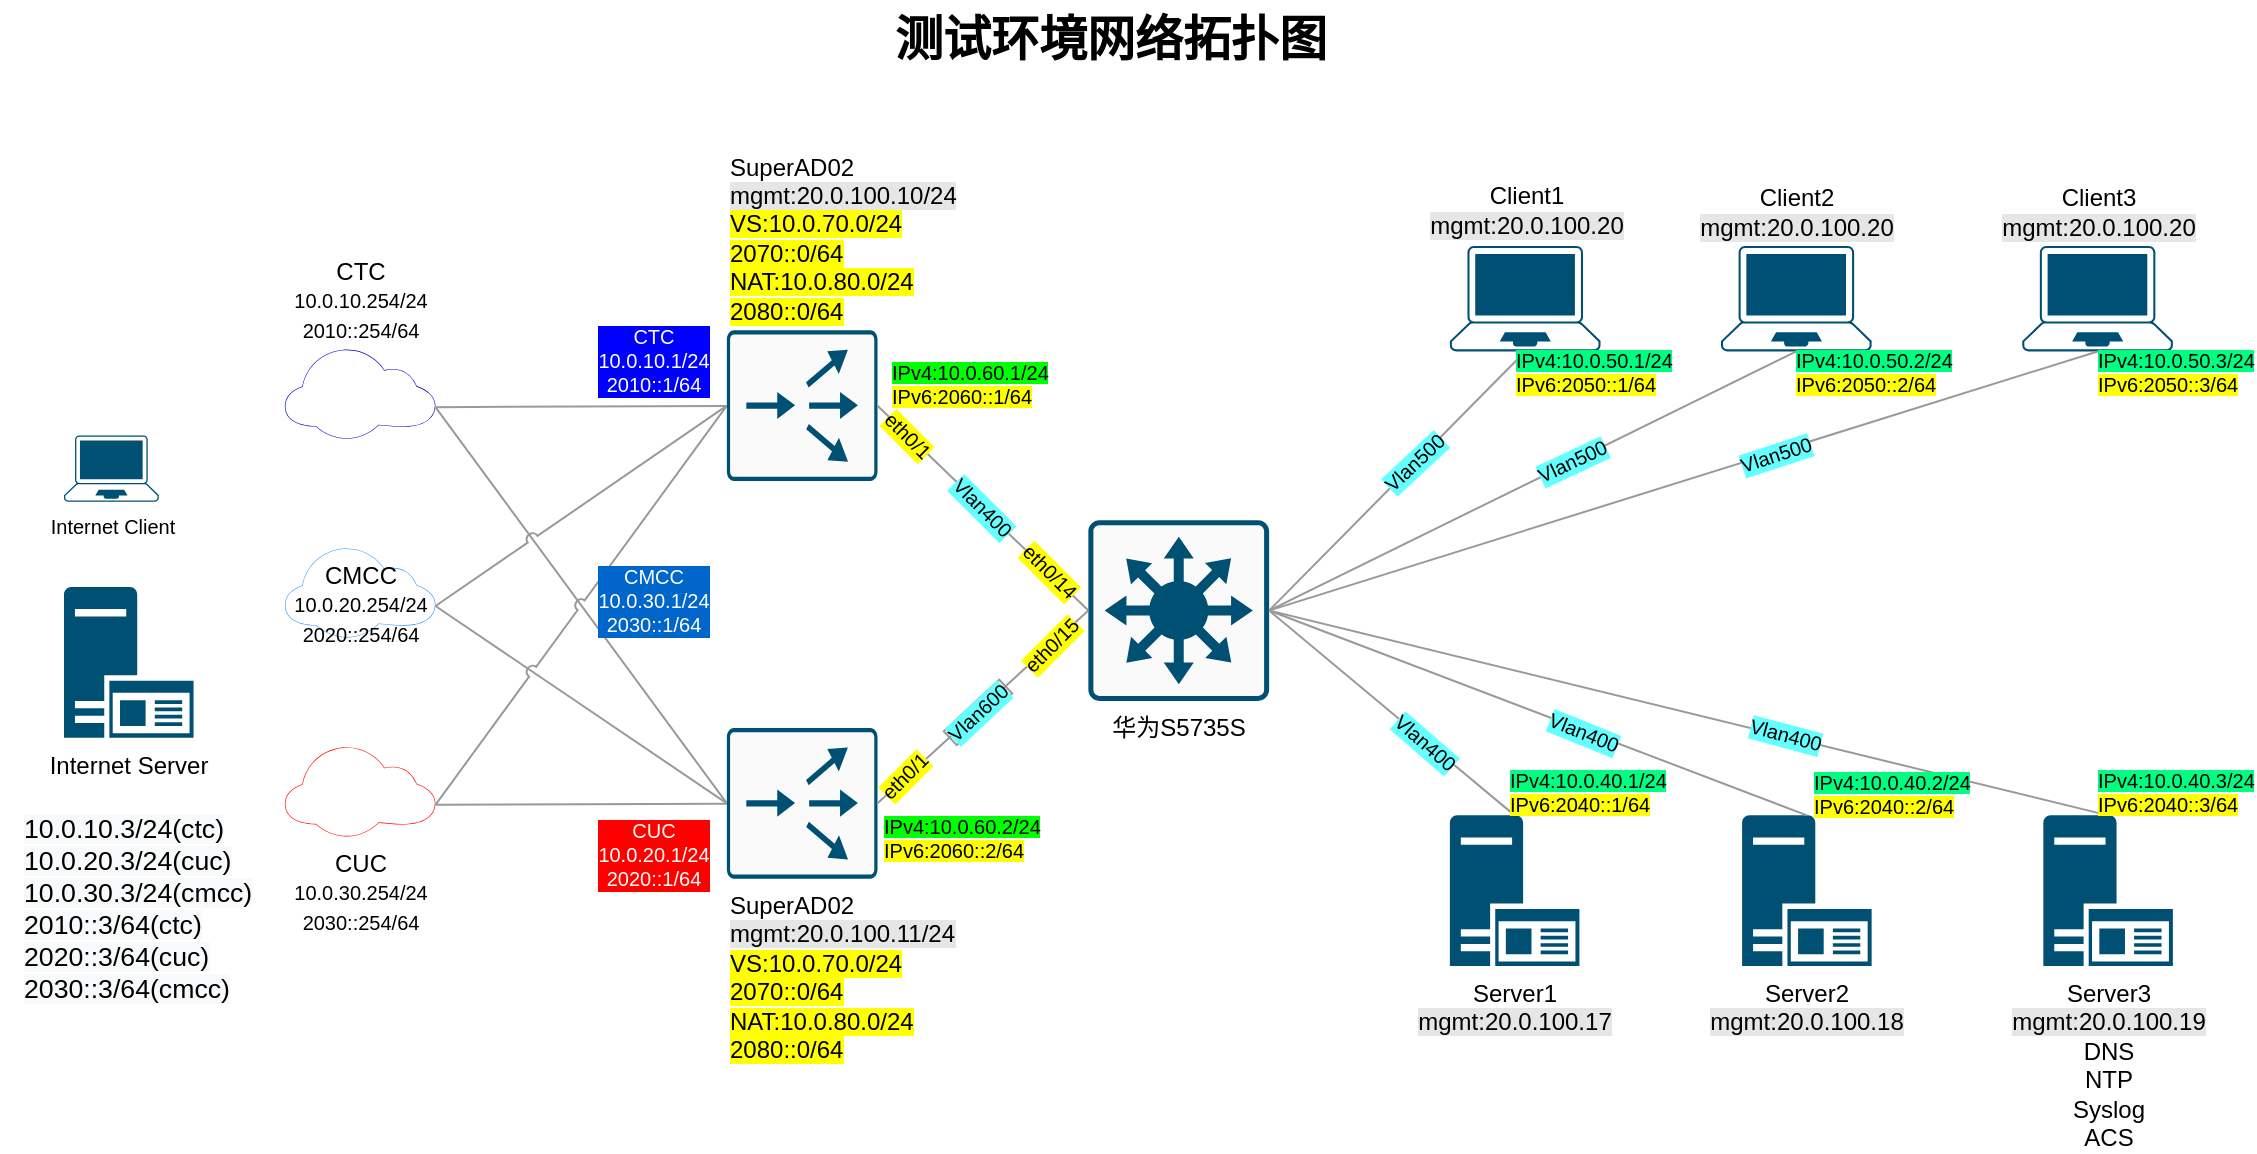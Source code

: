<mxfile version="13.5.4" type="github" pages="2">
  <diagram name="Page-1" id="d66fe2ae-3e9f-cf2f-6d29-e24063ad5d60">
    <mxGraphModel dx="1312" dy="958" grid="1" gridSize="10" guides="1" tooltips="1" connect="1" arrows="1" fold="1" page="1" pageScale="1" pageWidth="1169" pageHeight="827" background="#ffffff" math="0" shadow="0">
      <root>
        <mxCell id="0" />
        <mxCell id="1" parent="0" />
        <mxCell id="6fZAYFfcyrBMNhC_SIzn-8" value="" style="group" parent="1" vertex="1" connectable="0">
          <mxGeometry x="90" y="233" width="1053.47" height="367" as="geometry" />
        </mxCell>
        <mxCell id="6fZAYFfcyrBMNhC_SIzn-5" value="" style="group;aspect=fixed;" parent="6fZAYFfcyrBMNhC_SIzn-8" vertex="1" connectable="0">
          <mxGeometry width="1053.47" height="367" as="geometry" />
        </mxCell>
        <mxCell id="6fZAYFfcyrBMNhC_SIzn-2" value="Internet Client" style="points=[[0.13,0.02,0],[0.5,0,0],[0.87,0.02,0],[0.885,0.4,0],[0.985,0.985,0],[0.5,1,0],[0.015,0.985,0],[0.115,0.4,0]];verticalLabelPosition=bottom;html=1;verticalAlign=top;aspect=fixed;align=center;pointerEvents=1;shape=mxgraph.cisco19.laptop;fillColor=#005073;strokeColor=none;labelBackgroundColor=none;sketch=0;fontSize=10;fontColor=#000000;" parent="6fZAYFfcyrBMNhC_SIzn-5" vertex="1">
          <mxGeometry x="-28" y="94.737" width="47.368" height="33.158" as="geometry" />
        </mxCell>
        <mxCell id="6fZAYFfcyrBMNhC_SIzn-3" value="Internet Server" style="aspect=fixed;pointerEvents=1;shadow=0;dashed=0;html=1;strokeColor=none;labelPosition=center;verticalLabelPosition=bottom;verticalAlign=top;align=center;shape=mxgraph.mscae.enterprise.application_server2;fillColor=#005073;" parent="6fZAYFfcyrBMNhC_SIzn-5" vertex="1">
          <mxGeometry x="-27.999" y="170.528" width="64.769" height="75.313" as="geometry" />
        </mxCell>
        <mxCell id="6fZAYFfcyrBMNhC_SIzn-4" value="" style="group" parent="6fZAYFfcyrBMNhC_SIzn-5" vertex="1" connectable="0">
          <mxGeometry x="47.368" width="1006.102" height="360" as="geometry" />
        </mxCell>
        <mxCell id="JqamebFPjlk-KxzxT9SR-3" value="&lt;div style=&quot;line-height: 127%&quot;&gt;Client1&lt;/div&gt;&lt;div style=&quot;line-height: 127%&quot;&gt;&lt;span style=&quot;background-color: rgb(230 , 230 , 230)&quot;&gt;mgmt:20.0.100.20&lt;/span&gt;&lt;/div&gt;" style="points=[[0.13,0.02,0],[0.5,0,0],[0.87,0.02,0],[0.885,0.4,0],[0.985,0.985,0],[0.5,1,0],[0.015,0.985,0],[0.115,0.4,0]];verticalLabelPosition=top;html=1;verticalAlign=bottom;aspect=fixed;align=center;pointerEvents=1;shape=mxgraph.cisco19.laptop;fillColor=#005073;strokeColor=none;noLabel=0;snapToPoint=0;" parent="6fZAYFfcyrBMNhC_SIzn-4" vertex="1">
          <mxGeometry x="617.569" width="75.313" height="52.719" as="geometry" />
        </mxCell>
        <mxCell id="JqamebFPjlk-KxzxT9SR-7" value="CTC&lt;br&gt;&lt;span style=&quot;font-size: 10px&quot;&gt;10.0.10.254/24&lt;/span&gt;&lt;br style=&quot;font-size: 10px&quot;&gt;&lt;span style=&quot;font-size: 10px&quot;&gt;2010::254/64&lt;/span&gt;" style="points=[[0,0.64,0],[0.2,0.15,0],[0.4,0.01,0],[0.79,0.25,0],[1,0.65,0],[0.8,0.86,0],[0.41,1,0],[0.16,0.86,0]];verticalLabelPosition=top;html=1;verticalAlign=bottom;aspect=fixed;align=center;pointerEvents=1;shape=mxgraph.cisco19.cloud;strokeColor=none;fillColor=#0000CC;" parent="6fZAYFfcyrBMNhC_SIzn-4" vertex="1">
          <mxGeometry x="35.053" y="51.213" width="75.313" height="45.188" as="geometry" />
        </mxCell>
        <mxCell id="JqamebFPjlk-KxzxT9SR-8" value="CUC&lt;br style=&quot;font-size: 10px&quot;&gt;&lt;span style=&quot;font-size: 10px&quot;&gt;10.0.30.254/24&lt;/span&gt;&lt;br style=&quot;font-size: 10px&quot;&gt;&lt;span style=&quot;font-size: 10px&quot;&gt;2030::254/64&lt;/span&gt;" style="points=[[0,0.64,0],[0.2,0.15,0],[0.4,0.01,0],[0.79,0.25,0],[1,0.65,0],[0.8,0.86,0],[0.41,1,0],[0.16,0.86,0]];verticalLabelPosition=bottom;html=1;verticalAlign=top;aspect=fixed;align=center;pointerEvents=1;shape=mxgraph.cisco19.cloud;strokeColor=#FF0000;fillColor=#FF0000;" parent="6fZAYFfcyrBMNhC_SIzn-4" vertex="1">
          <mxGeometry x="35.053" y="250.042" width="75.313" height="45.188" as="geometry" />
        </mxCell>
        <mxCell id="2" value="CMCC&lt;br style=&quot;font-size: 10px&quot;&gt;&lt;span style=&quot;font-size: 10px&quot;&gt;10.0.20.254/24&lt;/span&gt;&lt;br style=&quot;font-size: 10px&quot;&gt;&lt;span style=&quot;font-size: 10px&quot;&gt;2020::254/64&lt;/span&gt;" style="points=[[0,0.64,0],[0.2,0.15,0],[0.4,0.01,0],[0.79,0.25,0],[1,0.65,0],[0.8,0.86,0],[0.41,1,0],[0.16,0.86,0]];verticalLabelPosition=middle;html=1;verticalAlign=top;aspect=fixed;align=center;pointerEvents=1;shape=mxgraph.cisco19.cloud;strokeColor=none;fillColor=#3399FF;" parent="6fZAYFfcyrBMNhC_SIzn-4" vertex="1">
          <mxGeometry x="35.053" y="150.628" width="75.313" height="45.188" as="geometry" />
        </mxCell>
        <mxCell id="JqamebFPjlk-KxzxT9SR-33" style="edgeStyle=none;rounded=0;orthogonalLoop=1;jettySize=auto;html=1;entryX=1;entryY=0.65;entryDx=0;entryDy=0;entryPerimeter=0;endArrow=none;endFill=0;strokeWidth=1;strokeColor=#999999;" parent="6fZAYFfcyrBMNhC_SIzn-4" source="JqamebFPjlk-KxzxT9SR-10" target="JqamebFPjlk-KxzxT9SR-8" edge="1">
          <mxGeometry relative="1" as="geometry" />
        </mxCell>
        <mxCell id="JqamebFPjlk-KxzxT9SR-34" style="edgeStyle=none;rounded=0;orthogonalLoop=1;jettySize=auto;html=1;entryX=1;entryY=0.65;entryDx=0;entryDy=0;entryPerimeter=0;endArrow=none;endFill=0;strokeWidth=1;exitX=0;exitY=0.5;exitDx=0;exitDy=0;exitPerimeter=0;strokeColor=#999999;jumpStyle=arc;" parent="6fZAYFfcyrBMNhC_SIzn-4" source="JqamebFPjlk-KxzxT9SR-10" target="JqamebFPjlk-KxzxT9SR-7" edge="1">
          <mxGeometry relative="1" as="geometry" />
        </mxCell>
        <mxCell id="JqamebFPjlk-KxzxT9SR-37" style="edgeStyle=none;rounded=0;orthogonalLoop=1;jettySize=auto;html=1;entryX=1;entryY=0.65;entryDx=0;entryDy=0;entryPerimeter=0;endArrow=none;endFill=0;strokeWidth=1;exitX=0;exitY=0.5;exitDx=0;exitDy=0;exitPerimeter=0;strokeColor=#999999;" parent="6fZAYFfcyrBMNhC_SIzn-4" source="JqamebFPjlk-KxzxT9SR-10" target="2" edge="1">
          <mxGeometry relative="1" as="geometry" />
        </mxCell>
        <mxCell id="JqamebFPjlk-KxzxT9SR-10" value="SuperAD02&lt;br&gt;&lt;span style=&quot;background-color: rgb(230 , 230 , 230)&quot;&gt;mgmt:20.0.100.11/24&lt;/span&gt;&lt;br&gt;&lt;span style=&quot;background-color: rgb(255 , 255 , 0)&quot;&gt;VS:10.0.70.0/24&lt;/span&gt;&lt;div&gt;&lt;span style=&quot;background-color: rgb(255 , 255 , 0)&quot;&gt;2070::0/64&lt;/span&gt;&lt;/div&gt;&lt;span style=&quot;background-color: rgb(255 , 255 , 0)&quot;&gt;NAT:10.0.80.0/24&lt;/span&gt;&lt;div&gt;&lt;span style=&quot;background-color: rgb(255 , 255 , 0)&quot;&gt;2080::0/64&lt;/span&gt;&lt;/div&gt;" style="points=[[0.015,0.015,0],[0.985,0.015,0],[0.985,0.985,0],[0.015,0.985,0],[0.25,0,0],[0.5,0,0],[0.75,0,0],[1,0.25,0],[1,0.5,0],[1,0.75,0],[0.75,1,0],[0.5,1,0],[0.25,1,0],[0,0.75,0],[0,0.5,0],[0,0.25,0]];verticalLabelPosition=bottom;html=1;verticalAlign=top;align=left;pointerEvents=1;shape=mxgraph.cisco19.rect;prIcon=content_router;fillColor=#FAFAFA;strokeColor=#005073;" parent="6fZAYFfcyrBMNhC_SIzn-4" vertex="1">
          <mxGeometry x="256.065" y="241.004" width="75.313" height="75.314" as="geometry" />
        </mxCell>
        <mxCell id="JqamebFPjlk-KxzxT9SR-27" style="edgeStyle=none;rounded=0;orthogonalLoop=1;jettySize=auto;html=1;entryX=0.5;entryY=1;entryDx=0;entryDy=0;entryPerimeter=0;endArrow=none;endFill=0;strokeWidth=1;exitX=1;exitY=0.5;exitDx=0;exitDy=0;exitPerimeter=0;strokeColor=#999999;" parent="6fZAYFfcyrBMNhC_SIzn-4" source="JqamebFPjlk-KxzxT9SR-11" target="JqamebFPjlk-KxzxT9SR-3" edge="1">
          <mxGeometry relative="1" as="geometry" />
        </mxCell>
        <mxCell id="JqamebFPjlk-KxzxT9SR-31" style="edgeStyle=none;rounded=0;orthogonalLoop=1;jettySize=auto;html=1;entryX=1;entryY=0.5;entryDx=0;entryDy=0;entryPerimeter=0;endArrow=none;endFill=0;strokeWidth=1;exitX=0;exitY=0.5;exitDx=0;exitDy=0;exitPerimeter=0;strokeColor=#999999;" parent="6fZAYFfcyrBMNhC_SIzn-4" source="JqamebFPjlk-KxzxT9SR-11" target="JqamebFPjlk-KxzxT9SR-10" edge="1">
          <mxGeometry relative="1" as="geometry" />
        </mxCell>
        <mxCell id="JqamebFPjlk-KxzxT9SR-11" value="华为S5735S" style="points=[[0.015,0.015,0],[0.985,0.015,0],[0.985,0.985,0],[0.015,0.985,0],[0.25,0,0],[0.5,0,0],[0.75,0,0],[1,0.25,0],[1,0.5,0],[1,0.75,0],[0.75,1,0],[0.5,1,0],[0.25,1,0],[0,0.75,0],[0,0.5,0],[0,0.25,0]];verticalLabelPosition=bottom;html=1;verticalAlign=top;aspect=fixed;align=center;pointerEvents=1;shape=mxgraph.cisco19.rect;prIcon=l3_switch;fillColor=#FAFAFA;strokeColor=#005073;" parent="6fZAYFfcyrBMNhC_SIzn-4" vertex="1">
          <mxGeometry x="436.817" y="137.071" width="90.376" height="90.376" as="geometry" />
        </mxCell>
        <mxCell id="JqamebFPjlk-KxzxT9SR-12" value="Client2&lt;br&gt;&lt;span style=&quot;background-color: rgb(230 , 230 , 230)&quot;&gt;mgmt:20.0.100.20&lt;/span&gt;" style="points=[[0.13,0.02,0],[0.5,0,0],[0.87,0.02,0],[0.885,0.4,0],[0.985,0.985,0],[0.5,1,0],[0.015,0.985,0],[0.115,0.4,0]];verticalLabelPosition=top;html=1;verticalAlign=bottom;aspect=fixed;align=center;pointerEvents=1;shape=mxgraph.cisco19.laptop;fillColor=#005073;strokeColor=none;" parent="6fZAYFfcyrBMNhC_SIzn-4" vertex="1">
          <mxGeometry x="753.133" width="75.313" height="52.719" as="geometry" />
        </mxCell>
        <mxCell id="JqamebFPjlk-KxzxT9SR-28" style="edgeStyle=none;rounded=0;orthogonalLoop=1;jettySize=auto;html=1;entryX=0.5;entryY=1;entryDx=0;entryDy=0;entryPerimeter=0;endArrow=none;endFill=0;strokeWidth=1;exitX=1;exitY=0.5;exitDx=0;exitDy=0;exitPerimeter=0;strokeColor=#999999;" parent="6fZAYFfcyrBMNhC_SIzn-4" source="JqamebFPjlk-KxzxT9SR-11" target="JqamebFPjlk-KxzxT9SR-12" edge="1">
          <mxGeometry relative="1" as="geometry" />
        </mxCell>
        <mxCell id="JqamebFPjlk-KxzxT9SR-13" value="Client3&lt;br&gt;&lt;span style=&quot;background-color: rgb(230 , 230 , 230)&quot;&gt;mgmt:20.0.100.20&lt;/span&gt;" style="points=[[0.13,0.02,0],[0.5,0,0],[0.87,0.02,0],[0.885,0.4,0],[0.985,0.985,0],[0.5,1,0],[0.015,0.985,0],[0.115,0.4,0]];verticalLabelPosition=top;html=1;verticalAlign=bottom;aspect=fixed;align=center;pointerEvents=1;shape=mxgraph.cisco19.laptop;fillColor=#005073;strokeColor=none;" parent="6fZAYFfcyrBMNhC_SIzn-4" vertex="1">
          <mxGeometry x="903.76" width="75.313" height="52.719" as="geometry" />
        </mxCell>
        <mxCell id="JqamebFPjlk-KxzxT9SR-29" style="edgeStyle=none;rounded=0;orthogonalLoop=1;jettySize=auto;html=1;entryX=0.5;entryY=1;entryDx=0;entryDy=0;entryPerimeter=0;endArrow=none;endFill=0;strokeWidth=1;exitX=1;exitY=0.5;exitDx=0;exitDy=0;exitPerimeter=0;strokeColor=#999999;" parent="6fZAYFfcyrBMNhC_SIzn-4" source="JqamebFPjlk-KxzxT9SR-11" target="JqamebFPjlk-KxzxT9SR-13" edge="1">
          <mxGeometry relative="1" as="geometry" />
        </mxCell>
        <mxCell id="JqamebFPjlk-KxzxT9SR-18" value="Server2&lt;br&gt;&lt;span style=&quot;background-color: rgb(230 , 230 , 230)&quot;&gt;mgmt:20.0.100.18&lt;/span&gt;" style="aspect=fixed;pointerEvents=1;shadow=0;dashed=0;html=1;strokeColor=none;labelPosition=center;verticalLabelPosition=bottom;verticalAlign=top;align=center;shape=mxgraph.mscae.enterprise.application_server2;fillColor=#005073;" parent="6fZAYFfcyrBMNhC_SIzn-4" vertex="1">
          <mxGeometry x="763.677" y="284.686" width="64.769" height="75.313" as="geometry" />
        </mxCell>
        <mxCell id="JqamebFPjlk-KxzxT9SR-25" style="edgeStyle=none;rounded=0;orthogonalLoop=1;jettySize=auto;html=1;entryX=0.5;entryY=0;entryDx=0;entryDy=0;entryPerimeter=0;endArrow=none;endFill=0;strokeWidth=1;exitX=1;exitY=0.5;exitDx=0;exitDy=0;exitPerimeter=0;strokeColor=#999999;" parent="6fZAYFfcyrBMNhC_SIzn-4" source="JqamebFPjlk-KxzxT9SR-11" target="JqamebFPjlk-KxzxT9SR-18" edge="1">
          <mxGeometry relative="1" as="geometry" />
        </mxCell>
        <mxCell id="JqamebFPjlk-KxzxT9SR-20" value="Server1&lt;br&gt;&lt;span style=&quot;background-color: rgb(230 , 230 , 230)&quot;&gt;mgmt:20.0.100.17&lt;/span&gt;" style="aspect=fixed;pointerEvents=1;shadow=0;dashed=0;html=1;strokeColor=none;labelPosition=center;verticalLabelPosition=bottom;verticalAlign=top;align=center;shape=mxgraph.mscae.enterprise.application_server2;fillColor=#005073;" parent="6fZAYFfcyrBMNhC_SIzn-4" vertex="1">
          <mxGeometry x="617.569" y="284.686" width="64.769" height="75.313" as="geometry" />
        </mxCell>
        <mxCell id="JqamebFPjlk-KxzxT9SR-24" style="rounded=0;orthogonalLoop=1;jettySize=auto;html=1;entryX=0.5;entryY=0;entryDx=0;entryDy=0;entryPerimeter=0;endArrow=none;endFill=0;strokeWidth=1;exitX=1;exitY=0.5;exitDx=0;exitDy=0;exitPerimeter=0;strokeColor=#999999;" parent="6fZAYFfcyrBMNhC_SIzn-4" source="JqamebFPjlk-KxzxT9SR-11" target="JqamebFPjlk-KxzxT9SR-20" edge="1">
          <mxGeometry relative="1" as="geometry" />
        </mxCell>
        <mxCell id="JqamebFPjlk-KxzxT9SR-22" value="Server3&lt;br&gt;&lt;span style=&quot;background-color: rgb(230 , 230 , 230)&quot;&gt;mgmt:20.0.100.19&lt;br&gt;&lt;/span&gt;DNS&lt;br&gt;NTP&lt;br&gt;Syslog&lt;br&gt;ACS" style="aspect=fixed;pointerEvents=1;shadow=0;dashed=0;html=1;strokeColor=none;labelPosition=center;verticalLabelPosition=bottom;verticalAlign=top;align=center;shape=mxgraph.mscae.enterprise.application_server2;fillColor=#005073;" parent="6fZAYFfcyrBMNhC_SIzn-4" vertex="1">
          <mxGeometry x="914.304" y="284.686" width="64.769" height="75.313" as="geometry" />
        </mxCell>
        <mxCell id="JqamebFPjlk-KxzxT9SR-26" style="edgeStyle=none;rounded=0;orthogonalLoop=1;jettySize=auto;html=1;entryX=0.5;entryY=0;entryDx=0;entryDy=0;entryPerimeter=0;endArrow=none;endFill=0;strokeWidth=1;exitX=1;exitY=0.5;exitDx=0;exitDy=0;exitPerimeter=0;strokeColor=#999999;" parent="6fZAYFfcyrBMNhC_SIzn-4" source="JqamebFPjlk-KxzxT9SR-11" target="JqamebFPjlk-KxzxT9SR-22" edge="1">
          <mxGeometry relative="1" as="geometry" />
        </mxCell>
        <mxCell id="JqamebFPjlk-KxzxT9SR-32" style="edgeStyle=none;rounded=0;orthogonalLoop=1;jettySize=auto;html=1;entryX=1;entryY=0.65;entryDx=0;entryDy=0;entryPerimeter=0;endArrow=none;endFill=0;strokeWidth=1;strokeColor=#999999;" parent="6fZAYFfcyrBMNhC_SIzn-4" source="JqamebFPjlk-KxzxT9SR-23" target="JqamebFPjlk-KxzxT9SR-7" edge="1">
          <mxGeometry relative="1" as="geometry" />
        </mxCell>
        <mxCell id="JqamebFPjlk-KxzxT9SR-35" style="edgeStyle=none;rounded=0;orthogonalLoop=1;jettySize=auto;html=1;entryX=1;entryY=0.65;entryDx=0;entryDy=0;entryPerimeter=0;endArrow=none;endFill=0;strokeWidth=1;exitX=0;exitY=0.5;exitDx=0;exitDy=0;exitPerimeter=0;strokeColor=#999999;jumpStyle=arc;" parent="6fZAYFfcyrBMNhC_SIzn-4" source="JqamebFPjlk-KxzxT9SR-23" target="JqamebFPjlk-KxzxT9SR-8" edge="1">
          <mxGeometry relative="1" as="geometry" />
        </mxCell>
        <mxCell id="JqamebFPjlk-KxzxT9SR-36" style="edgeStyle=none;rounded=0;orthogonalLoop=1;jettySize=auto;html=1;entryX=1;entryY=0.65;entryDx=0;entryDy=0;entryPerimeter=0;endArrow=none;endFill=0;strokeWidth=1;exitX=0;exitY=0.5;exitDx=0;exitDy=0;exitPerimeter=0;strokeColor=#999999;jumpStyle=arc;" parent="6fZAYFfcyrBMNhC_SIzn-4" source="JqamebFPjlk-KxzxT9SR-23" target="2" edge="1">
          <mxGeometry relative="1" as="geometry" />
        </mxCell>
        <mxCell id="JqamebFPjlk-KxzxT9SR-23" value="&lt;span&gt;SuperAD02&lt;/span&gt;&lt;br&gt;&lt;span style=&quot;background-color: rgb(230 , 230 , 230)&quot;&gt;mgmt:20.0.100.10/24&lt;/span&gt;&lt;br&gt;&lt;span style=&quot;background-color: rgb(255 , 255 , 0)&quot;&gt;VS:10.0.70.0/24&lt;/span&gt;&lt;div&gt;&lt;span style=&quot;background-color: rgb(255 , 255 , 0)&quot;&gt;2070::0/64&lt;/span&gt;&lt;/div&gt;&lt;span style=&quot;background-color: rgb(255 , 255 , 0)&quot;&gt;NAT:10.0.80.0/24&lt;/span&gt;&lt;div&gt;&lt;div&gt;&lt;span style=&quot;background-color: rgb(255 , 255 , 0)&quot;&gt;2080::0/64&lt;/span&gt;&lt;/div&gt;&lt;/div&gt;" style="points=[[0.015,0.015,0],[0.985,0.015,0],[0.985,0.985,0],[0.015,0.985,0],[0.25,0,0],[0.5,0,0],[0.75,0,0],[1,0.25,0],[1,0.5,0],[1,0.75,0],[0.75,1,0],[0.5,1,0],[0.25,1,0],[0,0.75,0],[0,0.5,0],[0,0.25,0]];verticalLabelPosition=top;html=1;verticalAlign=bottom;align=left;pointerEvents=1;shape=mxgraph.cisco19.rect;prIcon=content_router;fillColor=#FAFAFA;strokeColor=#005073;" parent="6fZAYFfcyrBMNhC_SIzn-4" vertex="1">
          <mxGeometry x="256.065" y="42.176" width="75.313" height="75.314" as="geometry" />
        </mxCell>
        <mxCell id="JqamebFPjlk-KxzxT9SR-30" style="edgeStyle=none;rounded=0;orthogonalLoop=1;jettySize=auto;html=1;entryX=1;entryY=0.5;entryDx=0;entryDy=0;entryPerimeter=0;endArrow=none;endFill=0;strokeWidth=1;exitX=0;exitY=0.5;exitDx=0;exitDy=0;exitPerimeter=0;strokeColor=#999999;" parent="6fZAYFfcyrBMNhC_SIzn-4" source="IiKGg4EuOvzTezomzb4N-5" target="JqamebFPjlk-KxzxT9SR-23" edge="1">
          <mxGeometry relative="1" as="geometry" />
        </mxCell>
        <mxCell id="JqamebFPjlk-KxzxT9SR-41" value="&lt;font face=&quot;helvetica&quot;&gt;Vlan400&lt;br&gt;&lt;/font&gt;" style="text;whiteSpace=wrap;html=1;align=center;verticalAlign=middle;fontSize=10;labelBackgroundColor=#66FFFF;rotation=41;" parent="6fZAYFfcyrBMNhC_SIzn-4" vertex="1">
          <mxGeometry x="572.209" y="243.408" width="66.316" height="9.474" as="geometry" />
        </mxCell>
        <mxCell id="JqamebFPjlk-KxzxT9SR-44" value="&lt;font face=&quot;helvetica&quot;&gt;Vlan500&lt;br&gt;&lt;/font&gt;" style="text;whiteSpace=wrap;html=1;align=center;verticalAlign=middle;fontSize=10;labelBackgroundColor=#66FFFF;rotation=317;" parent="6fZAYFfcyrBMNhC_SIzn-4" vertex="1">
          <mxGeometry x="566.524" y="103.036" width="66.316" height="9.474" as="geometry" />
        </mxCell>
        <mxCell id="JqamebFPjlk-KxzxT9SR-49" value="&lt;span style=&quot;background-color: rgb(0 , 255 , 128)&quot;&gt;IPv4:10.0.50.1/24&lt;/span&gt;&lt;br&gt;&lt;span style=&quot;background-color: rgb(255 , 255 , 0)&quot;&gt;IPv6:2050::1/64&lt;/span&gt;&lt;font face=&quot;helvetica&quot;&gt;&lt;br&gt;&lt;/font&gt;" style="text;whiteSpace=wrap;html=1;align=left;verticalAlign=middle;fontSize=10;labelBackgroundColor=none;" parent="6fZAYFfcyrBMNhC_SIzn-4" vertex="1">
          <mxGeometry x="648.945" y="58.405" width="66.316" height="9.474" as="geometry" />
        </mxCell>
        <mxCell id="JqamebFPjlk-KxzxT9SR-51" value="&lt;font face=&quot;helvetica&quot;&gt;Vlan500&lt;br&gt;&lt;/font&gt;" style="text;whiteSpace=wrap;html=1;align=center;verticalAlign=middle;fontSize=10;labelBackgroundColor=#66FFFF;rotation=335;" parent="6fZAYFfcyrBMNhC_SIzn-4" vertex="1">
          <mxGeometry x="646.103" y="102.088" width="66.316" height="9.474" as="geometry" />
        </mxCell>
        <mxCell id="JqamebFPjlk-KxzxT9SR-52" value="&lt;font face=&quot;helvetica&quot;&gt;Vlan500&lt;br&gt;&lt;/font&gt;" style="text;whiteSpace=wrap;html=1;align=center;verticalAlign=middle;fontSize=10;labelBackgroundColor=#66FFFF;rotation=342;" parent="6fZAYFfcyrBMNhC_SIzn-4" vertex="1">
          <mxGeometry x="747.471" y="99.246" width="66.316" height="9.474" as="geometry" />
        </mxCell>
        <mxCell id="JqamebFPjlk-KxzxT9SR-53" value="&lt;font face=&quot;helvetica&quot;&gt;Vlan400&lt;br&gt;&lt;/font&gt;" style="text;whiteSpace=wrap;html=1;align=center;verticalAlign=middle;fontSize=10;labelBackgroundColor=#66FFFF;rotation=22;" parent="6fZAYFfcyrBMNhC_SIzn-4" vertex="1">
          <mxGeometry x="651.768" y="238.671" width="66.316" height="9.474" as="geometry" />
        </mxCell>
        <mxCell id="JqamebFPjlk-KxzxT9SR-54" value="&lt;font face=&quot;helvetica&quot;&gt;Vlan400&lt;br&gt;&lt;/font&gt;" style="text;whiteSpace=wrap;html=1;align=center;verticalAlign=middle;fontSize=10;labelBackgroundColor=#66FFFF;rotation=15;" parent="6fZAYFfcyrBMNhC_SIzn-4" vertex="1">
          <mxGeometry x="752.208" y="239.618" width="66.316" height="9.474" as="geometry" />
        </mxCell>
        <mxCell id="JqamebFPjlk-KxzxT9SR-55" value="&lt;span style=&quot;background-color: rgb(0 , 255 , 128)&quot;&gt;IPv4:10.0.50.2/24&lt;/span&gt;&lt;br&gt;&lt;span style=&quot;background-color: rgb(255 , 255 , 0)&quot;&gt;IPv6:&lt;/span&gt;&lt;span style=&quot;background-color: rgb(255 , 255 , 0)&quot;&gt;2050::2/64&lt;/span&gt;&lt;font face=&quot;helvetica&quot;&gt;&lt;br&gt;&lt;/font&gt;" style="text;whiteSpace=wrap;html=1;align=left;verticalAlign=middle;fontSize=10;labelBackgroundColor=none;" parent="6fZAYFfcyrBMNhC_SIzn-4" vertex="1">
          <mxGeometry x="788.208" y="58.405" width="66.316" height="9.474" as="geometry" />
        </mxCell>
        <mxCell id="JqamebFPjlk-KxzxT9SR-56" value="&lt;span style=&quot;background-color: rgb(0 , 255 , 128)&quot;&gt;IPv4:10.0.50.3/24&lt;/span&gt;&lt;br&gt;&lt;span style=&quot;background-color: rgb(255 , 255 , 0)&quot;&gt;IPv6:&lt;/span&gt;&lt;span style=&quot;background-color: rgb(255 , 255 , 0)&quot;&gt;2050::3/64&lt;/span&gt;&lt;font face=&quot;helvetica&quot;&gt;&lt;br&gt;&lt;/font&gt;" style="text;whiteSpace=wrap;html=1;align=left;verticalAlign=middle;fontSize=10;labelBackgroundColor=none;" parent="6fZAYFfcyrBMNhC_SIzn-4" vertex="1">
          <mxGeometry x="939.786" y="58.405" width="66.316" height="9.474" as="geometry" />
        </mxCell>
        <mxCell id="JqamebFPjlk-KxzxT9SR-57" value="&lt;span style=&quot;background-color: rgb(0 , 255 , 128)&quot;&gt;IPv4:10.0.40.1/24&lt;/span&gt;&lt;br&gt;&lt;span style=&quot;background-color: rgb(255 , 255 , 0)&quot;&gt;IPv6:&lt;/span&gt;&lt;span style=&quot;background-color: rgb(255 , 255 , 0)&quot;&gt;2040::1/64&lt;/span&gt;&lt;font face=&quot;helvetica&quot;&gt;&lt;br&gt;&lt;/font&gt;" style="text;whiteSpace=wrap;html=1;align=left;verticalAlign=middle;fontSize=10;labelBackgroundColor=none;" parent="6fZAYFfcyrBMNhC_SIzn-4" vertex="1">
          <mxGeometry x="646.103" y="267.897" width="66.316" height="9.474" as="geometry" />
        </mxCell>
        <mxCell id="JqamebFPjlk-KxzxT9SR-60" value="&lt;span style=&quot;background-color: rgb(0 , 255 , 128)&quot;&gt;IPv4:10.0.40.2/24&lt;/span&gt;&lt;br&gt;&lt;span style=&quot;background-color: rgb(255 , 255 , 0)&quot;&gt;IPv6:&lt;/span&gt;&lt;span style=&quot;background-color: rgb(255 , 255 , 0)&quot;&gt;2040::2/64&lt;/span&gt;&lt;font face=&quot;helvetica&quot;&gt;&lt;br&gt;&lt;/font&gt;" style="text;whiteSpace=wrap;html=1;align=left;verticalAlign=middle;fontSize=10;labelBackgroundColor=none;" parent="6fZAYFfcyrBMNhC_SIzn-4" vertex="1">
          <mxGeometry x="797.681" y="268.949" width="66.316" height="9.474" as="geometry" />
        </mxCell>
        <mxCell id="JqamebFPjlk-KxzxT9SR-61" value="&lt;span style=&quot;background-color: rgb(0 , 255 , 128)&quot;&gt;IPv4:10.0.40.3/24&lt;/span&gt;&lt;br&gt;&lt;span style=&quot;background-color: rgb(255 , 255 , 0)&quot;&gt;IPv6:&lt;/span&gt;&lt;span style=&quot;background-color: rgb(255 , 255 , 0)&quot;&gt;2040::3/64&lt;/span&gt;&lt;font face=&quot;helvetica&quot;&gt;&lt;br&gt;&lt;/font&gt;" style="text;whiteSpace=wrap;html=1;align=left;verticalAlign=middle;fontSize=10;labelBackgroundColor=none;" parent="6fZAYFfcyrBMNhC_SIzn-4" vertex="1">
          <mxGeometry x="939.786" y="267.897" width="66.316" height="9.474" as="geometry" />
        </mxCell>
        <mxCell id="dnrJULiWhPA5LrSwUZOO-2" value="&lt;span style=&quot;background-color: rgb(0 , 255 , 0)&quot;&gt;IPv4:10.0.60.1/24&lt;/span&gt;&lt;br&gt;&lt;span style=&quot;background-color: rgb(255 , 255 , 0)&quot;&gt;IPv6:2060::1/64&lt;/span&gt;" style="text;whiteSpace=wrap;html=1;fontSize=10;" parent="6fZAYFfcyrBMNhC_SIzn-4" vertex="1">
          <mxGeometry x="337.063" y="51.215" width="85.263" height="37.895" as="geometry" />
        </mxCell>
        <mxCell id="Qd4Fl7JeoPSl81gFo2G6-2" value="&lt;div style=&quot;font-size: 10px&quot;&gt;eth0/1&lt;/div&gt;" style="text;whiteSpace=wrap;html=1;horizontal=0;align=center;verticalAlign=middle;labelBackgroundColor=#FFFF00;fontSize=10;rotation=45;" parent="6fZAYFfcyrBMNhC_SIzn-4" vertex="1">
          <mxGeometry x="337.063" y="253.829" width="15.158" height="22.737" as="geometry" />
        </mxCell>
        <mxCell id="Qd4Fl7JeoPSl81gFo2G6-3" value="&lt;div style=&quot;font-size: 10px&quot;&gt;eth0/1&lt;/div&gt;" style="text;whiteSpace=wrap;html=1;horizontal=0;align=center;verticalAlign=middle;labelBackgroundColor=#FFFF00;fontSize=10;rotation=135;" parent="6fZAYFfcyrBMNhC_SIzn-4" vertex="1">
          <mxGeometry x="339.905" y="83.141" width="15.158" height="22.737" as="geometry" />
        </mxCell>
        <mxCell id="IiKGg4EuOvzTezomzb4N-3" value="&lt;div style=&quot;font-size: 10px&quot;&gt;eth0/15&lt;/div&gt;" style="text;whiteSpace=wrap;html=1;horizontal=1;align=center;verticalAlign=middle;labelBackgroundColor=#FFFF00;fontSize=10;rotation=315;" parent="6fZAYFfcyrBMNhC_SIzn-4" vertex="1">
          <mxGeometry x="410.958" y="187.579" width="15.158" height="22.737" as="geometry" />
        </mxCell>
        <mxCell id="IiKGg4EuOvzTezomzb4N-4" value="&lt;font face=&quot;helvetica&quot;&gt;Vlan600&lt;br&gt;&lt;/font&gt;" style="text;whiteSpace=wrap;html=1;align=center;verticalAlign=middle;fontSize=10;labelBackgroundColor=#66FFFF;rotation=317;strokeColor=#999999;" parent="6fZAYFfcyrBMNhC_SIzn-4" vertex="1">
          <mxGeometry x="362.661" y="228.458" width="37.923" height="9.474" as="geometry" />
        </mxCell>
        <mxCell id="IiKGg4EuOvzTezomzb4N-6" style="edgeStyle=none;rounded=0;orthogonalLoop=1;jettySize=auto;html=1;entryX=1;entryY=0.5;entryDx=0;entryDy=0;entryPerimeter=0;endArrow=none;endFill=0;strokeWidth=1;exitX=0;exitY=0.5;exitDx=0;exitDy=0;exitPerimeter=0;strokeColor=#999999;" parent="6fZAYFfcyrBMNhC_SIzn-4" source="JqamebFPjlk-KxzxT9SR-11" target="IiKGg4EuOvzTezomzb4N-5" edge="1">
          <mxGeometry relative="1" as="geometry">
            <mxPoint x="436.817" y="182.259" as="sourcePoint" />
            <mxPoint x="331.379" y="79.833" as="targetPoint" />
          </mxGeometry>
        </mxCell>
        <mxCell id="IiKGg4EuOvzTezomzb4N-5" value="&lt;font face=&quot;helvetica&quot;&gt;Vlan400&lt;br&gt;&lt;/font&gt;" style="text;whiteSpace=wrap;html=1;align=center;verticalAlign=middle;fontSize=10;labelBackgroundColor=#66FFFF;rotation=45;" parent="6fZAYFfcyrBMNhC_SIzn-4" vertex="1">
          <mxGeometry x="368.231" y="125.706" width="30.515" height="9.474" as="geometry" />
        </mxCell>
        <mxCell id="IiKGg4EuOvzTezomzb4N-2" value="&lt;div style=&quot;font-size: 10px&quot;&gt;eth0/14&lt;/div&gt;" style="text;whiteSpace=wrap;html=1;horizontal=1;align=center;verticalAlign=middle;labelBackgroundColor=#FFFF00;fontSize=10;rotation=45;" parent="6fZAYFfcyrBMNhC_SIzn-4" vertex="1">
          <mxGeometry x="410.958" y="151.285" width="15.158" height="22.737" as="geometry" />
        </mxCell>
        <mxCell id="IiKGg4EuOvzTezomzb4N-7" value="&lt;span style=&quot;background-color: rgb(0 , 255 , 0)&quot;&gt;IPv4:10.0.60.2/24&lt;/span&gt;&lt;br&gt;&lt;span style=&quot;background-color: rgb(255 , 255 , 0)&quot;&gt;IPv6:2060::2/64&lt;/span&gt;" style="text;whiteSpace=wrap;html=1;fontSize=10;" parent="6fZAYFfcyrBMNhC_SIzn-4" vertex="1">
          <mxGeometry x="332.326" y="278.422" width="85.263" height="37.895" as="geometry" />
        </mxCell>
        <mxCell id="IiKGg4EuOvzTezomzb4N-8" value="CTC&lt;br&gt;10.0.10.1/24&lt;br&gt;2010::1/64" style="text;whiteSpace=wrap;html=1;fontSize=10;labelBackgroundColor=#0000FF;fontColor=#FFFFFF;align=center;verticalAlign=middle;" parent="6fZAYFfcyrBMNhC_SIzn-4" vertex="1">
          <mxGeometry x="181.894" y="37.895" width="75.789" height="37.895" as="geometry" />
        </mxCell>
        <mxCell id="IiKGg4EuOvzTezomzb4N-12" value="CUC&lt;br&gt;10.0.20.1/24&lt;br&gt;2020::1/64" style="text;whiteSpace=wrap;html=1;fontSize=10;labelBackgroundColor=#FF0000;fontColor=#FFFFFF;align=center;verticalAlign=middle;" parent="6fZAYFfcyrBMNhC_SIzn-4" vertex="1">
          <mxGeometry x="181.894" y="284.684" width="75.789" height="37.895" as="geometry" />
        </mxCell>
        <mxCell id="IiKGg4EuOvzTezomzb4N-13" value="CMCC&lt;br&gt;10.0.30.1/24&lt;br&gt;2030::1/64" style="text;whiteSpace=wrap;html=1;fontSize=10;labelBackgroundColor=#0066CC;fontColor=#FFFFFF;align=center;verticalAlign=middle;" parent="6fZAYFfcyrBMNhC_SIzn-4" vertex="1">
          <mxGeometry x="181.894" y="157.917" width="75.789" height="37.895" as="geometry" />
        </mxCell>
        <mxCell id="6fZAYFfcyrBMNhC_SIzn-7" value="&lt;span style=&quot;color: rgb(0 , 0 , 0) ; font-family: &amp;#34;helvetica&amp;#34; ; font-size: 13.333px ; font-style: normal ; font-weight: normal ; letter-spacing: normal ; text-align: left ; text-indent: 0px ; text-transform: none ; word-spacing: 0px ; background-color: rgb(248 , 249 , 250) ; text-decoration: none ; display: inline ; float: none&quot;&gt;10.0.10.3/24(ctc)&lt;/span&gt;&lt;br style=&quot;color: rgb(0 , 0 , 0) ; font-family: &amp;#34;helvetica&amp;#34; ; font-size: 13.333px ; font-style: normal ; font-weight: normal ; letter-spacing: normal ; text-align: left ; text-indent: 0px ; text-transform: none ; word-spacing: 0px ; text-decoration: none&quot;&gt;&lt;span style=&quot;color: rgb(0 , 0 , 0) ; font-family: &amp;#34;helvetica&amp;#34; ; font-size: 13.333px ; font-style: normal ; font-weight: normal ; letter-spacing: normal ; text-align: left ; text-indent: 0px ; text-transform: none ; word-spacing: 0px ; background-color: rgb(248 , 249 , 250) ; text-decoration: none ; display: inline ; float: none&quot;&gt;10.0.20.3/24(cuc)&lt;/span&gt;&lt;br style=&quot;color: rgb(0 , 0 , 0) ; font-family: &amp;#34;helvetica&amp;#34; ; font-size: 13.333px ; font-style: normal ; font-weight: normal ; letter-spacing: normal ; text-align: left ; text-indent: 0px ; text-transform: none ; word-spacing: 0px ; text-decoration: none&quot;&gt;&lt;span style=&quot;color: rgb(0 , 0 , 0) ; font-family: &amp;#34;helvetica&amp;#34; ; font-size: 13.333px ; font-style: normal ; font-weight: normal ; letter-spacing: normal ; text-align: left ; text-indent: 0px ; text-transform: none ; word-spacing: 0px ; background-color: rgb(248 , 249 , 250) ; text-decoration: none ; display: inline ; float: none&quot;&gt;10.0.30.3/24(cmcc)&lt;/span&gt;&lt;br style=&quot;color: rgb(0 , 0 , 0) ; font-family: &amp;#34;helvetica&amp;#34; ; font-size: 13.333px ; font-style: normal ; font-weight: normal ; letter-spacing: normal ; text-align: left ; text-indent: 0px ; text-transform: none ; word-spacing: 0px ; text-decoration: none&quot;&gt;&lt;span style=&quot;color: rgb(0 , 0 , 0) ; font-family: &amp;#34;helvetica&amp;#34; ; font-size: 13.333px ; font-style: normal ; font-weight: normal ; letter-spacing: normal ; text-align: left ; text-indent: 0px ; text-transform: none ; word-spacing: 0px ; background-color: rgb(248 , 249 , 250) ; text-decoration: none ; display: inline ; float: none&quot;&gt;2010::3/64(ctc)&lt;/span&gt;&lt;br style=&quot;color: rgb(0 , 0 , 0) ; font-family: &amp;#34;helvetica&amp;#34; ; font-size: 13.333px ; font-style: normal ; font-weight: normal ; letter-spacing: normal ; text-align: left ; text-indent: 0px ; text-transform: none ; word-spacing: 0px ; text-decoration: none&quot;&gt;&lt;span style=&quot;color: rgb(0 , 0 , 0) ; font-family: &amp;#34;helvetica&amp;#34; ; font-size: 13.333px ; font-style: normal ; font-weight: normal ; letter-spacing: normal ; text-align: left ; text-indent: 0px ; text-transform: none ; word-spacing: 0px ; background-color: rgb(248 , 249 , 250) ; text-decoration: none ; display: inline ; float: none&quot;&gt;2020::3/64(cuc)&lt;/span&gt;&lt;br style=&quot;color: rgb(0 , 0 , 0) ; font-family: &amp;#34;helvetica&amp;#34; ; font-size: 13.333px ; font-style: normal ; font-weight: normal ; letter-spacing: normal ; text-align: left ; text-indent: 0px ; text-transform: none ; word-spacing: 0px ; text-decoration: none&quot;&gt;&lt;span style=&quot;color: rgb(0 , 0 , 0) ; font-family: &amp;#34;helvetica&amp;#34; ; font-size: 13.333px ; font-style: normal ; font-weight: normal ; letter-spacing: normal ; text-align: left ; text-indent: 0px ; text-transform: none ; word-spacing: 0px ; background-color: rgb(248 , 249 , 250) ; text-decoration: none ; display: inline ; float: none&quot;&gt;2030::3/64(cmcc)&lt;/span&gt;" style="text;whiteSpace=wrap;html=1;fontSize=10;fontColor=#000000;" parent="6fZAYFfcyrBMNhC_SIzn-5" vertex="1">
          <mxGeometry x="-50" y="277" width="120" height="90" as="geometry" />
        </mxCell>
        <mxCell id="wY1XM4paKMWN6ykmtb1W-2" value="测试环境网络拓扑图" style="text;strokeColor=none;fillColor=none;html=1;fontSize=24;fontStyle=1;verticalAlign=middle;align=center;" parent="1" vertex="1">
          <mxGeometry x="30" y="110" width="1110" height="40" as="geometry" />
        </mxCell>
      </root>
    </mxGraphModel>
  </diagram>
  <diagram id="11XUPstILASlrjox_Rj9" name="第 2 页">
    <mxGraphModel dx="1115" dy="814" grid="1" gridSize="10" guides="1" tooltips="1" connect="1" arrows="1" fold="1" page="1" pageScale="1" pageWidth="827" pageHeight="1169" math="0" shadow="0">
      <root>
        <mxCell id="C37zxWyqBUvF_XrzcprT-0" />
        <mxCell id="C37zxWyqBUvF_XrzcprT-1" parent="C37zxWyqBUvF_XrzcprT-0" />
        <mxCell id="C37zxWyqBUvF_XrzcprT-2" value="" style="whiteSpace=wrap;html=1;fillColor=#dae8fc;fontSize=14;strokeColor=none;verticalAlign=top;" parent="C37zxWyqBUvF_XrzcprT-1" vertex="1">
          <mxGeometry x="396" y="328.5" width="450" height="253" as="geometry" />
        </mxCell>
        <mxCell id="C37zxWyqBUvF_XrzcprT-3" value="&lt;span style=&quot;font-family: &amp;#34;helvetica&amp;#34;&quot;&gt;ESXI host&lt;/span&gt;" style="shadow=0;dashed=0;html=1;strokeColor=none;fillColor=#4495D1;labelPosition=center;verticalLabelPosition=bottom;verticalAlign=top;shape=mxgraph.veeam.2d.vmware_host;fontSize=14;" parent="C37zxWyqBUvF_XrzcprT-1" vertex="1">
          <mxGeometry x="586" y="414" width="124" height="120" as="geometry" />
        </mxCell>
        <mxCell id="C37zxWyqBUvF_XrzcprT-4" style="rounded=0;html=1;startSize=10;endSize=10;jettySize=auto;orthogonalLoop=1;fontSize=14;endArrow=none;endFill=0;strokeColor=#808080;exitX=1;exitY=0.5;exitDx=0;exitDy=0;exitPerimeter=0;entryX=0;entryY=0.5;entryDx=0;entryDy=0;entryPerimeter=0;" parent="C37zxWyqBUvF_XrzcprT-1" source="C37zxWyqBUvF_XrzcprT-27" target="C37zxWyqBUvF_XrzcprT-21" edge="1">
          <mxGeometry relative="1" as="geometry">
            <mxPoint x="1123" y="725.0" as="sourcePoint" />
            <mxPoint x="1250" y="729" as="targetPoint" />
          </mxGeometry>
        </mxCell>
        <mxCell id="C37zxWyqBUvF_XrzcprT-5" value="CUC" style="shadow=0;dashed=0;html=1;strokeColor=none;fillColor=#4495D1;labelPosition=center;verticalLabelPosition=middle;verticalAlign=middle;shape=mxgraph.veeam.2d.cloud;fontSize=14;align=center;" parent="C37zxWyqBUvF_XrzcprT-1" vertex="1">
          <mxGeometry x="1530" y="701" width="69" height="48" as="geometry" />
        </mxCell>
        <mxCell id="C37zxWyqBUvF_XrzcprT-6" value="虚拟化环境物理连接拓扑图" style="text;strokeColor=none;fillColor=none;html=1;fontSize=24;fontStyle=1;verticalAlign=middle;align=center;" parent="C37zxWyqBUvF_XrzcprT-1" vertex="1">
          <mxGeometry x="470" y="240" width="1110" height="40" as="geometry" />
        </mxCell>
        <mxCell id="C37zxWyqBUvF_XrzcprT-7" style="edgeStyle=orthogonalEdgeStyle;rounded=0;orthogonalLoop=1;jettySize=auto;html=1;entryX=0.5;entryY=1;entryDx=0;entryDy=0;entryPerimeter=0;endArrow=none;endFill=0;strokeColor=#808080;" parent="C37zxWyqBUvF_XrzcprT-1" source="C37zxWyqBUvF_XrzcprT-8" target="C37zxWyqBUvF_XrzcprT-43" edge="1">
          <mxGeometry relative="1" as="geometry" />
        </mxCell>
        <mxCell id="C37zxWyqBUvF_XrzcprT-8" value="" style="points=[[0.015,0.015,0],[0.985,0.015,0],[0.985,0.985,0],[0.015,0.985,0],[0.25,0,0],[0.5,0,0],[0.75,0,0],[1,0.25,0],[1,0.5,0],[1,0.75,0],[0.75,1,0],[0.5,1,0],[0.25,1,0],[0,0.75,0],[0,0.5,0],[0,0.25,0]];verticalLabelPosition=bottom;html=1;verticalAlign=top;aspect=fixed;align=center;pointerEvents=1;shape=mxgraph.cisco19.rect;prIcon=l3_switch;fillColor=#FAFAFA;strokeColor=#005073;" parent="C37zxWyqBUvF_XrzcprT-1" vertex="1">
          <mxGeometry x="1048" y="690" width="70" height="70" as="geometry" />
        </mxCell>
        <mxCell id="C37zxWyqBUvF_XrzcprT-9" value="&lt;div style=&quot;&quot;&gt;eth0/24&lt;/div&gt;" style="text;whiteSpace=wrap;html=1;horizontal=0;align=center;verticalAlign=middle;labelBackgroundColor=#FFFF00;" parent="C37zxWyqBUvF_XrzcprT-1" vertex="1">
          <mxGeometry x="1118" y="739" width="16" height="24" as="geometry" />
        </mxCell>
        <mxCell id="C37zxWyqBUvF_XrzcprT-10" value="" style="whiteSpace=wrap;html=1;fillColor=#dae8fc;fontSize=14;strokeColor=none;verticalAlign=top;" parent="C37zxWyqBUvF_XrzcprT-1" vertex="1">
          <mxGeometry x="396" y="847" width="450" height="253" as="geometry" />
        </mxCell>
        <mxCell id="C37zxWyqBUvF_XrzcprT-11" value="&lt;span style=&quot;font-family: &amp;#34;helvetica&amp;#34;&quot;&gt;ESXI host&lt;/span&gt;" style="shadow=0;dashed=0;html=1;strokeColor=none;fillColor=#4495D1;labelPosition=center;verticalLabelPosition=bottom;verticalAlign=top;shape=mxgraph.veeam.2d.vmware_host;fontSize=14;" parent="C37zxWyqBUvF_XrzcprT-1" vertex="1">
          <mxGeometry x="586" y="939" width="124" height="120" as="geometry" />
        </mxCell>
        <mxCell id="C37zxWyqBUvF_XrzcprT-12" value="" style="whiteSpace=wrap;html=1;fillColor=#dae8fc;fontSize=14;strokeColor=none;verticalAlign=top;" parent="C37zxWyqBUvF_XrzcprT-1" vertex="1">
          <mxGeometry x="396" y="587" width="450" height="253" as="geometry" />
        </mxCell>
        <mxCell id="C37zxWyqBUvF_XrzcprT-13" value="&lt;span style=&quot;font-family: &amp;#34;helvetica&amp;#34;&quot;&gt;ESXI host&lt;/span&gt;" style="shadow=0;dashed=0;html=1;strokeColor=none;fillColor=#4495D1;labelPosition=center;verticalLabelPosition=bottom;verticalAlign=top;shape=mxgraph.veeam.2d.vmware_host;fontSize=14;" parent="C37zxWyqBUvF_XrzcprT-1" vertex="1">
          <mxGeometry x="586" y="674" width="124" height="120" as="geometry" />
        </mxCell>
        <mxCell id="C37zxWyqBUvF_XrzcprT-14" value="&lt;div style=&quot;&quot;&gt;mgmt：20.0.100.2/24&lt;/div&gt;&lt;div style=&quot;&quot;&gt;gw：20.0.100.254&lt;/div&gt;" style="text;whiteSpace=wrap;html=1;align=left;fontStyle=1;fontColor=#00994D;" parent="C37zxWyqBUvF_XrzcprT-1" vertex="1">
          <mxGeometry x="703" y="746" width="124" height="30" as="geometry" />
        </mxCell>
        <mxCell id="C37zxWyqBUvF_XrzcprT-15" style="edgeStyle=orthogonalEdgeStyle;rounded=0;elbow=vertical;html=1;startSize=10;endArrow=none;endFill=0;endSize=10;jettySize=auto;orthogonalLoop=1;strokeColor=#808080;fontSize=14;entryX=0.839;entryY=0.943;entryDx=0;entryDy=0;entryPerimeter=0;exitX=0.006;exitY=0.383;exitDx=0;exitDy=0;exitPerimeter=0;" parent="C37zxWyqBUvF_XrzcprT-1" source="C37zxWyqBUvF_XrzcprT-8" target="C37zxWyqBUvF_XrzcprT-3" edge="1">
          <mxGeometry relative="1" as="geometry">
            <mxPoint x="654.086" y="538.0" as="targetPoint" />
            <Array as="points">
              <mxPoint x="940" y="717" />
              <mxPoint x="940" y="530" />
            </Array>
            <mxPoint x="1048" y="715" as="sourcePoint" />
          </mxGeometry>
        </mxCell>
        <mxCell id="C37zxWyqBUvF_XrzcprT-16" style="edgeStyle=orthogonalEdgeStyle;rounded=0;elbow=vertical;html=1;startSize=10;endArrow=none;endFill=0;endSize=10;jettySize=auto;orthogonalLoop=1;strokeColor=#808080;fontSize=14;exitX=0.004;exitY=0.303;exitDx=0;exitDy=0;exitPerimeter=0;" parent="C37zxWyqBUvF_XrzcprT-1" source="C37zxWyqBUvF_XrzcprT-8" edge="1">
          <mxGeometry relative="1" as="geometry">
            <mxPoint x="690" y="525" as="targetPoint" />
            <Array as="points">
              <mxPoint x="944" y="711" />
              <mxPoint x="944" y="525" />
            </Array>
            <mxPoint x="982" y="712.85" as="sourcePoint" />
          </mxGeometry>
        </mxCell>
        <mxCell id="C37zxWyqBUvF_XrzcprT-17" style="edgeStyle=orthogonalEdgeStyle;rounded=0;elbow=vertical;html=1;startSize=10;endArrow=none;endFill=0;endSize=10;jettySize=auto;orthogonalLoop=1;strokeColor=#808080;fontSize=14;entryX=0.836;entryY=0.974;entryDx=0;entryDy=0;entryPerimeter=0;" parent="C37zxWyqBUvF_XrzcprT-1" source="C37zxWyqBUvF_XrzcprT-8" target="C37zxWyqBUvF_XrzcprT-11" edge="1">
          <mxGeometry relative="1" as="geometry">
            <mxPoint x="695.036" y="1056" as="targetPoint" />
            <Array as="points">
              <mxPoint x="960" y="751" />
              <mxPoint x="960" y="1056" />
            </Array>
            <mxPoint x="1053.07" y="750.93" as="sourcePoint" />
          </mxGeometry>
        </mxCell>
        <mxCell id="C37zxWyqBUvF_XrzcprT-18" style="edgeStyle=orthogonalEdgeStyle;rounded=0;elbow=vertical;html=1;startSize=10;endArrow=none;endFill=0;endSize=10;jettySize=auto;orthogonalLoop=1;strokeColor=#808080;fontSize=14;entryX=0.837;entryY=0.946;entryDx=0;entryDy=0;entryPerimeter=0;" parent="C37zxWyqBUvF_XrzcprT-1" source="C37zxWyqBUvF_XrzcprT-8" target="C37zxWyqBUvF_XrzcprT-11" edge="1">
          <mxGeometry relative="1" as="geometry">
            <mxPoint x="694.912" y="1052.52" as="targetPoint" />
            <Array as="points">
              <mxPoint x="955" y="745" />
              <mxPoint x="955" y="1053" />
            </Array>
            <mxPoint x="1053.21" y="744.91" as="sourcePoint" />
          </mxGeometry>
        </mxCell>
        <mxCell id="C37zxWyqBUvF_XrzcprT-19" value="&lt;div&gt;mgmt：20.0.100.3/24&lt;/div&gt;&lt;div&gt;gw：20.0.100.254&lt;/div&gt;" style="text;whiteSpace=wrap;html=1;align=left;fontStyle=1;fontColor=#00994D;" parent="C37zxWyqBUvF_XrzcprT-1" vertex="1">
          <mxGeometry x="700" y="999" width="124" height="30" as="geometry" />
        </mxCell>
        <mxCell id="C37zxWyqBUvF_XrzcprT-20" value="&lt;div&gt;mgmt：20.0.100.1/24&lt;/div&gt;&lt;div&gt;gw：20.0.100.254&lt;/div&gt;" style="text;whiteSpace=wrap;html=1;align=left;fontStyle=1;fontColor=#00994D;" parent="C37zxWyqBUvF_XrzcprT-1" vertex="1">
          <mxGeometry x="710" y="481" width="124" height="30" as="geometry" />
        </mxCell>
        <mxCell id="C37zxWyqBUvF_XrzcprT-21" value="" style="points=[[0.5,0,0],[1,0.5,0],[0.5,1,0],[0,0.5,0],[0.145,0.145,0],[0.856,0.145,0],[0.855,0.856,0],[0.145,0.855,0]];verticalLabelPosition=bottom;html=1;verticalAlign=top;aspect=fixed;align=center;pointerEvents=1;shape=mxgraph.cisco19.rect;prIcon=router;fillColor=#FAFAFA;strokeColor=#005073;" parent="C37zxWyqBUvF_XrzcprT-1" vertex="1">
          <mxGeometry x="1310" y="690" width="70" height="70" as="geometry" />
        </mxCell>
        <mxCell id="C37zxWyqBUvF_XrzcprT-22" style="rounded=0;html=1;startSize=10;endSize=10;jettySize=auto;orthogonalLoop=1;fontSize=14;endArrow=none;endFill=0;strokeColor=#808080;exitX=1;exitY=0.5;exitDx=0;exitDy=0;exitPerimeter=0;entryX=-0.017;entryY=0.507;entryDx=0;entryDy=0;entryPerimeter=0;" parent="C37zxWyqBUvF_XrzcprT-1" source="C37zxWyqBUvF_XrzcprT-36" target="C37zxWyqBUvF_XrzcprT-5" edge="1">
          <mxGeometry relative="1" as="geometry">
            <mxPoint x="1136" y="735" as="sourcePoint" />
            <mxPoint x="1350" y="724" as="targetPoint" />
          </mxGeometry>
        </mxCell>
        <mxCell id="C37zxWyqBUvF_XrzcprT-23" value="&lt;div style=&quot;&quot;&gt;&lt;font face=&quot;helvetica&quot;&gt;&lt;span style=&quot;font-size: 14px&quot;&gt;Trunk&lt;/span&gt;&lt;/font&gt;&lt;/div&gt;" style="text;whiteSpace=wrap;html=1;labelBackgroundColor=#66FFFF;rounded=1;align=center;verticalAlign=middle;" parent="C37zxWyqBUvF_XrzcprT-1" vertex="1">
          <mxGeometry x="796" y="515" width="50" height="30" as="geometry" />
        </mxCell>
        <mxCell id="C37zxWyqBUvF_XrzcprT-24" value="&lt;div style=&quot;&quot;&gt;&lt;font face=&quot;helvetica&quot;&gt;&lt;span style=&quot;font-size: 14px&quot;&gt;Trunk&lt;/span&gt;&lt;/font&gt;&lt;/div&gt;" style="text;whiteSpace=wrap;html=1;labelBackgroundColor=#33FFFF;align=center;verticalAlign=middle;" parent="C37zxWyqBUvF_XrzcprT-1" vertex="1">
          <mxGeometry x="794" y="1041" width="50" height="30" as="geometry" />
        </mxCell>
        <mxCell id="C37zxWyqBUvF_XrzcprT-25" style="edgeStyle=orthogonalEdgeStyle;rounded=0;elbow=vertical;html=1;startSize=10;endArrow=none;endFill=0;endSize=10;jettySize=auto;orthogonalLoop=1;strokeColor=#808080;fontSize=14;exitX=-0.001;exitY=0.461;exitDx=0;exitDy=0;exitPerimeter=0;" parent="C37zxWyqBUvF_XrzcprT-1" edge="1">
          <mxGeometry relative="1" as="geometry">
            <mxPoint x="690" y="788" as="targetPoint" />
            <Array as="points">
              <mxPoint x="940" y="729" />
              <mxPoint x="940" y="788" />
            </Array>
            <mxPoint x="1047.93" y="728.27" as="sourcePoint" />
          </mxGeometry>
        </mxCell>
        <mxCell id="C37zxWyqBUvF_XrzcprT-26" style="edgeStyle=orthogonalEdgeStyle;rounded=0;elbow=vertical;html=1;startSize=10;endArrow=none;endFill=0;endSize=10;jettySize=auto;orthogonalLoop=1;strokeColor=#808080;fontSize=14;exitX=0.001;exitY=0.542;exitDx=0;exitDy=0;exitPerimeter=0;entryX=0.838;entryY=0.937;entryDx=0;entryDy=0;entryPerimeter=0;" parent="C37zxWyqBUvF_XrzcprT-1" edge="1">
          <mxGeometry relative="1" as="geometry">
            <mxPoint x="689.912" y="792.44" as="targetPoint" />
            <Array as="points">
              <mxPoint x="945" y="734" />
              <mxPoint x="945" y="792" />
            </Array>
            <mxPoint x="1048.07" y="733.94" as="sourcePoint" />
          </mxGeometry>
        </mxCell>
        <mxCell id="C37zxWyqBUvF_XrzcprT-27" value="&lt;div style=&quot;&quot;&gt;gw:192.168.0.1&lt;/div&gt;" style="text;whiteSpace=wrap;html=1;horizontal=1;labelBackgroundColor=#FF3333;align=center;verticalAlign=middle;rounded=1;fontColor=#FFFFFF;" parent="C37zxWyqBUvF_XrzcprT-1" vertex="1">
          <mxGeometry x="1220" y="710" width="83" height="30" as="geometry" />
        </mxCell>
        <mxCell id="C37zxWyqBUvF_XrzcprT-28" style="rounded=0;html=1;startSize=10;endSize=10;jettySize=auto;orthogonalLoop=1;fontSize=14;endArrow=none;endFill=0;strokeColor=#808080;exitX=1;exitY=0.5;exitDx=0;exitDy=0;exitPerimeter=0;entryX=0;entryY=0.5;entryDx=0;entryDy=0;entryPerimeter=0;" parent="C37zxWyqBUvF_XrzcprT-1" source="C37zxWyqBUvF_XrzcprT-29" target="C37zxWyqBUvF_XrzcprT-27" edge="1">
          <mxGeometry relative="1" as="geometry">
            <mxPoint x="1098" y="725" as="sourcePoint" />
            <mxPoint x="1290.0" y="725" as="targetPoint" />
          </mxGeometry>
        </mxCell>
        <mxCell id="C37zxWyqBUvF_XrzcprT-29" value="&lt;div style=&quot;&quot;&gt;Vlan192&lt;/div&gt;" style="text;whiteSpace=wrap;html=1;horizontal=1;align=center;verticalAlign=middle;labelBackgroundColor=#66FFFF;rounded=1;" parent="C37zxWyqBUvF_XrzcprT-1" vertex="1">
          <mxGeometry x="1138" y="710" width="50" height="30" as="geometry" />
        </mxCell>
        <mxCell id="C37zxWyqBUvF_XrzcprT-30" style="rounded=0;html=1;startSize=10;endSize=10;jettySize=auto;orthogonalLoop=1;fontSize=14;endArrow=none;endFill=0;strokeColor=#808080;exitX=1;exitY=0.5;exitDx=0;exitDy=0;exitPerimeter=0;entryX=0;entryY=0.5;entryDx=0;entryDy=0;entryPerimeter=0;" parent="C37zxWyqBUvF_XrzcprT-1" source="C37zxWyqBUvF_XrzcprT-8" target="C37zxWyqBUvF_XrzcprT-29" edge="1">
          <mxGeometry relative="1" as="geometry">
            <mxPoint x="1098" y="725" as="sourcePoint" />
            <mxPoint x="1221" y="725" as="targetPoint" />
          </mxGeometry>
        </mxCell>
        <mxCell id="C37zxWyqBUvF_XrzcprT-31" value="&lt;div style=&quot;&quot;&gt;&lt;font face=&quot;helvetica&quot;&gt;&lt;span style=&quot;font-size: 14px&quot;&gt;Trunk&lt;/span&gt;&lt;/font&gt;&lt;/div&gt;" style="text;whiteSpace=wrap;html=1;labelBackgroundColor=#33FFFF;align=center;verticalAlign=middle;rounded=1;glass=0;shadow=0;" parent="C37zxWyqBUvF_XrzcprT-1" vertex="1">
          <mxGeometry x="796" y="776" width="50" height="30" as="geometry" />
        </mxCell>
        <mxCell id="C37zxWyqBUvF_XrzcprT-32" value="eth0/20-21" style="text;horizontal=1;labelBackgroundColor=#FFFF00;verticalAlign=middle;whiteSpace=wrap;html=1;rounded=1;align=center;" parent="C37zxWyqBUvF_XrzcprT-1" vertex="1">
          <mxGeometry x="872" y="780.5" width="60" height="19" as="geometry" />
        </mxCell>
        <mxCell id="C37zxWyqBUvF_XrzcprT-33" value="eth0/18-19" style="text;horizontal=0;labelBackgroundColor=#FFFF00;verticalAlign=middle;whiteSpace=wrap;html=1;rounded=1;align=center;" parent="C37zxWyqBUvF_XrzcprT-1" vertex="1">
          <mxGeometry x="953" y="797" width="10" height="69" as="geometry" />
        </mxCell>
        <mxCell id="C37zxWyqBUvF_XrzcprT-34" value="eth0/22-23" style="text;horizontal=0;labelBackgroundColor=#FFFF00;verticalAlign=middle;whiteSpace=wrap;html=1;rounded=1;align=center;" parent="C37zxWyqBUvF_XrzcprT-1" vertex="1">
          <mxGeometry x="936" y="632" width="10" height="69" as="geometry" />
        </mxCell>
        <mxCell id="C37zxWyqBUvF_XrzcprT-35" style="rounded=0;html=1;startSize=10;endSize=10;jettySize=auto;orthogonalLoop=1;fontSize=14;endArrow=none;endFill=0;strokeColor=#808080;exitX=1;exitY=0.5;exitDx=0;exitDy=0;exitPerimeter=0;entryX=-0.017;entryY=0.507;entryDx=0;entryDy=0;entryPerimeter=0;" parent="C37zxWyqBUvF_XrzcprT-1" source="C37zxWyqBUvF_XrzcprT-21" target="C37zxWyqBUvF_XrzcprT-36" edge="1">
          <mxGeometry relative="1" as="geometry">
            <mxPoint x="1390" y="725" as="sourcePoint" />
            <mxPoint x="1474.827" y="725.336" as="targetPoint" />
          </mxGeometry>
        </mxCell>
        <mxCell id="C37zxWyqBUvF_XrzcprT-36" value="&lt;div&gt;ppoe:112.64.148.210&lt;/div&gt;" style="text;whiteSpace=wrap;html=1;horizontal=1;labelBackgroundColor=#FF3333;align=center;verticalAlign=middle;rounded=1;fontColor=#FFFFFF;" parent="C37zxWyqBUvF_XrzcprT-1" vertex="1">
          <mxGeometry x="1399" y="710" width="83" height="30" as="geometry" />
        </mxCell>
        <mxCell id="C37zxWyqBUvF_XrzcprT-37" style="edgeStyle=orthogonalEdgeStyle;rounded=0;orthogonalLoop=1;jettySize=auto;html=1;entryX=0.5;entryY=1;entryDx=0;entryDy=0;entryPerimeter=0;endArrow=none;endFill=0;strokeColor=#808080;" parent="C37zxWyqBUvF_XrzcprT-1" source="C37zxWyqBUvF_XrzcprT-40" target="C37zxWyqBUvF_XrzcprT-8" edge="1">
          <mxGeometry relative="1" as="geometry" />
        </mxCell>
        <mxCell id="C37zxWyqBUvF_XrzcprT-38" style="edgeStyle=orthogonalEdgeStyle;rounded=0;orthogonalLoop=1;jettySize=auto;html=1;exitX=0.25;exitY=0;exitDx=0;exitDy=0;exitPerimeter=0;entryX=0.25;entryY=1;entryDx=0;entryDy=0;entryPerimeter=0;endArrow=none;endFill=0;strokeColor=#808080;fontColor=#FFFFFF;" parent="C37zxWyqBUvF_XrzcprT-1" source="C37zxWyqBUvF_XrzcprT-40" target="C37zxWyqBUvF_XrzcprT-8" edge="1">
          <mxGeometry relative="1" as="geometry" />
        </mxCell>
        <mxCell id="C37zxWyqBUvF_XrzcprT-39" style="edgeStyle=orthogonalEdgeStyle;rounded=0;orthogonalLoop=1;jettySize=auto;html=1;exitX=0.75;exitY=0;exitDx=0;exitDy=0;exitPerimeter=0;entryX=0.75;entryY=1;entryDx=0;entryDy=0;entryPerimeter=0;endArrow=none;endFill=0;fontColor=#FFFFFF;strokeColor=#00994D;" parent="C37zxWyqBUvF_XrzcprT-1" source="C37zxWyqBUvF_XrzcprT-40" target="C37zxWyqBUvF_XrzcprT-8" edge="1">
          <mxGeometry relative="1" as="geometry" />
        </mxCell>
        <mxCell id="C37zxWyqBUvF_XrzcprT-40" value="" style="points=[[0.015,0.015,0],[0.985,0.015,0],[0.985,0.985,0],[0.015,0.985,0],[0.25,0,0],[0.5,0,0],[0.75,0,0],[1,0.25,0],[1,0.5,0],[1,0.75,0],[0.75,1,0],[0.5,1,0],[0.25,1,0],[0,0.75,0],[0,0.5,0],[0,0.25,0]];verticalLabelPosition=bottom;html=1;verticalAlign=top;align=center;pointerEvents=1;shape=mxgraph.cisco19.rect;prIcon=content_router;fillColor=#FAFAFA;strokeColor=#005073;rounded=1;shadow=0;glass=0;labelBackgroundColor=#33FFFF;" parent="C37zxWyqBUvF_XrzcprT-1" vertex="1">
          <mxGeometry x="1048" y="969" width="70" height="70" as="geometry" />
        </mxCell>
        <mxCell id="C37zxWyqBUvF_XrzcprT-41" style="edgeStyle=orthogonalEdgeStyle;rounded=0;orthogonalLoop=1;jettySize=auto;html=1;exitX=0.25;exitY=1;exitDx=0;exitDy=0;exitPerimeter=0;entryX=0.25;entryY=0;entryDx=0;entryDy=0;entryPerimeter=0;endArrow=none;endFill=0;strokeColor=#808080;fontColor=#FFFFFF;" parent="C37zxWyqBUvF_XrzcprT-1" source="C37zxWyqBUvF_XrzcprT-43" target="C37zxWyqBUvF_XrzcprT-8" edge="1">
          <mxGeometry relative="1" as="geometry" />
        </mxCell>
        <mxCell id="C37zxWyqBUvF_XrzcprT-42" style="edgeStyle=orthogonalEdgeStyle;rounded=0;orthogonalLoop=1;jettySize=auto;html=1;exitX=0.75;exitY=1;exitDx=0;exitDy=0;exitPerimeter=0;entryX=0.75;entryY=0;entryDx=0;entryDy=0;entryPerimeter=0;endArrow=none;endFill=0;fontColor=#FFFFFF;strokeColor=#00994D;" parent="C37zxWyqBUvF_XrzcprT-1" source="C37zxWyqBUvF_XrzcprT-43" target="C37zxWyqBUvF_XrzcprT-8" edge="1">
          <mxGeometry relative="1" as="geometry" />
        </mxCell>
        <mxCell id="C37zxWyqBUvF_XrzcprT-43" value="" style="points=[[0.015,0.015,0],[0.985,0.015,0],[0.985,0.985,0],[0.015,0.985,0],[0.25,0,0],[0.5,0,0],[0.75,0,0],[1,0.25,0],[1,0.5,0],[1,0.75,0],[0.75,1,0],[0.5,1,0],[0.25,1,0],[0,0.75,0],[0,0.5,0],[0,0.25,0]];verticalLabelPosition=bottom;html=1;verticalAlign=top;align=center;pointerEvents=1;shape=mxgraph.cisco19.rect;prIcon=content_router;fillColor=#FAFAFA;strokeColor=#005073;rounded=1;shadow=0;glass=0;labelBackgroundColor=#33FFFF;" parent="C37zxWyqBUvF_XrzcprT-1" vertex="1">
          <mxGeometry x="1048" y="412" width="70" height="70" as="geometry" />
        </mxCell>
        <mxCell id="C37zxWyqBUvF_XrzcprT-44" value="&lt;span style=&quot;color: rgb(0 , 0 , 0) ; font-family: &amp;#34;helvetica&amp;#34; ; font-size: 14px ; font-style: normal ; font-weight: 400 ; letter-spacing: normal ; text-align: center ; text-indent: 0px ; text-transform: none ; word-spacing: 0px ; background-color: rgb(248 , 249 , 250) ; display: inline ; float: none&quot;&gt;SuperAD01&lt;/span&gt;" style="text;whiteSpace=wrap;html=1;" parent="C37zxWyqBUvF_XrzcprT-1" vertex="1">
          <mxGeometry x="1044" y="1039" width="80" height="30" as="geometry" />
        </mxCell>
        <mxCell id="C37zxWyqBUvF_XrzcprT-45" value="&lt;span style=&quot;color: rgb(0 , 0 , 0) ; font-family: &amp;#34;helvetica&amp;#34; ; font-size: 14px ; font-style: normal ; font-weight: 400 ; letter-spacing: normal ; text-align: center ; text-indent: 0px ; text-transform: none ; word-spacing: 0px ; background-color: rgb(248 , 249 , 250) ; display: inline ; float: none&quot;&gt;SuperAD02&lt;/span&gt;" style="text;whiteSpace=wrap;html=1;" parent="C37zxWyqBUvF_XrzcprT-1" vertex="1">
          <mxGeometry x="1044" y="387" width="80" height="30" as="geometry" />
        </mxCell>
        <mxCell id="C37zxWyqBUvF_XrzcprT-46" value="&lt;div&gt;mgmt：20.0.100.10/24&lt;/div&gt;&lt;div&gt;gw：20.0.100.254&lt;/div&gt;" style="text;whiteSpace=wrap;html=1;align=left;fontColor=#00994D;fontStyle=1" parent="C37zxWyqBUvF_XrzcprT-1" vertex="1">
          <mxGeometry x="1120" y="999" width="140" height="30" as="geometry" />
        </mxCell>
        <mxCell id="C37zxWyqBUvF_XrzcprT-47" value="&lt;div&gt;mgmt：20.0.100.11/24&lt;/div&gt;&lt;div&gt;gw：20.0.100.254&lt;/div&gt;" style="text;whiteSpace=wrap;html=1;align=left;fontColor=#00994D;fontStyle=1" parent="C37zxWyqBUvF_XrzcprT-1" vertex="1">
          <mxGeometry x="1120" y="412" width="130" height="30" as="geometry" />
        </mxCell>
        <mxCell id="C37zxWyqBUvF_XrzcprT-48" value="&lt;div style=&quot;font-size: 10px&quot;&gt;mgmt&lt;/div&gt;" style="text;whiteSpace=wrap;html=1;horizontal=0;align=center;verticalAlign=middle;labelBackgroundColor=#FFFF00;fontSize=10;" parent="C37zxWyqBUvF_XrzcprT-1" vertex="1">
          <mxGeometry x="1092" y="941" width="16" height="24" as="geometry" />
        </mxCell>
        <mxCell id="C37zxWyqBUvF_XrzcprT-49" value="&lt;div style=&quot;font-size: 10px&quot;&gt;eth0/1&lt;/div&gt;" style="text;whiteSpace=wrap;html=1;horizontal=0;align=center;verticalAlign=middle;labelBackgroundColor=#FFFF00;fontSize=10;" parent="C37zxWyqBUvF_XrzcprT-1" vertex="1">
          <mxGeometry x="1075" y="939" width="16" height="24" as="geometry" />
        </mxCell>
        <mxCell id="C37zxWyqBUvF_XrzcprT-50" value="&lt;div style=&quot;font-size: 10px&quot;&gt;eth0/5&lt;/div&gt;" style="text;whiteSpace=wrap;html=1;horizontal=0;align=center;verticalAlign=middle;labelBackgroundColor=#FFFF00;fontSize=10;" parent="C37zxWyqBUvF_XrzcprT-1" vertex="1">
          <mxGeometry x="1057" y="939" width="16" height="24" as="geometry" />
        </mxCell>
        <mxCell id="C37zxWyqBUvF_XrzcprT-51" value="&lt;div style=&quot;font-size: 10px&quot;&gt;mgmt&lt;/div&gt;" style="text;whiteSpace=wrap;html=1;horizontal=0;align=center;verticalAlign=middle;labelBackgroundColor=#FFFF00;fontSize=10;" parent="C37zxWyqBUvF_XrzcprT-1" vertex="1">
          <mxGeometry x="1093" y="487" width="16" height="24" as="geometry" />
        </mxCell>
        <mxCell id="C37zxWyqBUvF_XrzcprT-52" value="&lt;div style=&quot;font-size: 10px&quot;&gt;eth0/1&lt;/div&gt;" style="text;whiteSpace=wrap;html=1;horizontal=0;align=center;verticalAlign=middle;labelBackgroundColor=#FFFF00;fontSize=10;" parent="C37zxWyqBUvF_XrzcprT-1" vertex="1">
          <mxGeometry x="1075" y="488" width="16" height="24" as="geometry" />
        </mxCell>
        <mxCell id="C37zxWyqBUvF_XrzcprT-53" value="&lt;div style=&quot;font-size: 10px&quot;&gt;eth0/5&lt;/div&gt;" style="text;whiteSpace=wrap;html=1;horizontal=0;align=center;verticalAlign=middle;labelBackgroundColor=#FFFF00;fontSize=10;" parent="C37zxWyqBUvF_XrzcprT-1" vertex="1">
          <mxGeometry x="1057" y="488" width="16" height="24" as="geometry" />
        </mxCell>
        <mxCell id="C37zxWyqBUvF_XrzcprT-54" value="&lt;div style=&quot;font-size: 10px&quot;&gt;eth0/17&lt;/div&gt;" style="text;whiteSpace=wrap;html=1;horizontal=0;align=center;verticalAlign=middle;labelBackgroundColor=#FFFF00;fontSize=10;" parent="C37zxWyqBUvF_XrzcprT-1" vertex="1">
          <mxGeometry x="1055" y="656.5" width="16" height="24" as="geometry" />
        </mxCell>
        <mxCell id="C37zxWyqBUvF_XrzcprT-55" value="&lt;div style=&quot;font-size: 10px&quot;&gt;eth0/16&lt;/div&gt;" style="text;whiteSpace=wrap;html=1;horizontal=0;align=center;verticalAlign=middle;labelBackgroundColor=#FFFF00;fontSize=10;" parent="C37zxWyqBUvF_XrzcprT-1" vertex="1">
          <mxGeometry x="1057" y="769" width="16" height="24" as="geometry" />
        </mxCell>
        <mxCell id="C37zxWyqBUvF_XrzcprT-56" value="&lt;div style=&quot;font-size: 10px&quot;&gt;eth0/14&lt;/div&gt;" style="text;whiteSpace=wrap;html=1;horizontal=0;align=center;verticalAlign=middle;labelBackgroundColor=#FFFF00;fontSize=10;" parent="C37zxWyqBUvF_XrzcprT-1" vertex="1">
          <mxGeometry x="1075" y="769" width="16" height="24" as="geometry" />
        </mxCell>
        <mxCell id="C37zxWyqBUvF_XrzcprT-57" value="&lt;div&gt;&lt;font style=&quot;font-size: 12px&quot;&gt;Vlan1000&lt;/font&gt;&lt;/div&gt;" style="text;whiteSpace=wrap;html=1;horizontal=0;align=center;verticalAlign=middle;labelBackgroundColor=#66FFFF;rounded=1;" parent="C37zxWyqBUvF_XrzcprT-1" vertex="1">
          <mxGeometry x="1095" y="836" width="12" height="30" as="geometry" />
        </mxCell>
        <mxCell id="C37zxWyqBUvF_XrzcprT-58" value="&lt;div&gt;&lt;font style=&quot;font-size: 12px&quot;&gt;Vlan1000&lt;/font&gt;&lt;/div&gt;" style="text;whiteSpace=wrap;html=1;horizontal=0;align=center;verticalAlign=middle;labelBackgroundColor=#66FFFF;rounded=1;" parent="C37zxWyqBUvF_XrzcprT-1" vertex="1">
          <mxGeometry x="1095" y="590" width="12" height="30" as="geometry" />
        </mxCell>
        <mxCell id="C37zxWyqBUvF_XrzcprT-59" value="&lt;div&gt;&lt;font style=&quot;font-size: 12px&quot;&gt;Vlan600&lt;/font&gt;&lt;/div&gt;" style="text;whiteSpace=wrap;html=1;horizontal=0;align=center;verticalAlign=middle;labelBackgroundColor=#66FFFF;rounded=1;" parent="C37zxWyqBUvF_XrzcprT-1" vertex="1">
          <mxGeometry x="1078" y="590" width="12" height="30" as="geometry" />
        </mxCell>
        <mxCell id="C37zxWyqBUvF_XrzcprT-60" value="&lt;div&gt;&lt;font style=&quot;font-size: 12px&quot;&gt;Vlan100/200/300&lt;/font&gt;&lt;/div&gt;" style="text;whiteSpace=wrap;html=1;horizontal=0;align=center;verticalAlign=middle;labelBackgroundColor=#66FFFF;rounded=1;" parent="C37zxWyqBUvF_XrzcprT-1" vertex="1">
          <mxGeometry x="1059" y="582" width="12" height="30" as="geometry" />
        </mxCell>
        <mxCell id="C37zxWyqBUvF_XrzcprT-61" value="&lt;div&gt;&lt;font style=&quot;font-size: 12px&quot;&gt;Vlan600&lt;/font&gt;&lt;/div&gt;" style="text;whiteSpace=wrap;html=1;horizontal=0;align=center;verticalAlign=middle;labelBackgroundColor=#66FFFF;rounded=1;" parent="C37zxWyqBUvF_XrzcprT-1" vertex="1">
          <mxGeometry x="1077" y="836" width="12" height="30" as="geometry" />
        </mxCell>
        <mxCell id="C37zxWyqBUvF_XrzcprT-62" value="&lt;div&gt;&lt;font style=&quot;font-size: 12px&quot;&gt;Vlan100/200/300&lt;/font&gt;&lt;/div&gt;" style="text;whiteSpace=wrap;html=1;horizontal=0;align=center;verticalAlign=middle;labelBackgroundColor=#66FFFF;rounded=1;" parent="C37zxWyqBUvF_XrzcprT-1" vertex="1">
          <mxGeometry x="1059" y="839" width="12" height="30" as="geometry" />
        </mxCell>
        <mxCell id="C37zxWyqBUvF_XrzcprT-63" value="&lt;div style=&quot;font-size: 10px&quot;&gt;eth0/15&lt;/div&gt;" style="text;whiteSpace=wrap;html=1;horizontal=0;align=center;verticalAlign=middle;labelBackgroundColor=#FFFF00;fontSize=10;" parent="C37zxWyqBUvF_XrzcprT-1" vertex="1">
          <mxGeometry x="1075" y="656.5" width="16" height="24" as="geometry" />
        </mxCell>
        <mxCell id="C37zxWyqBUvF_XrzcprT-64" value="&lt;div style=&quot;font-size: 10px&quot;&gt;eth0/1-2&lt;/div&gt;" style="text;whiteSpace=wrap;html=1;horizontal=0;align=center;verticalAlign=middle;labelBackgroundColor=#FFFF00;fontSize=10;" parent="C37zxWyqBUvF_XrzcprT-1" vertex="1">
          <mxGeometry x="1090" y="637" width="20" height="59" as="geometry" />
        </mxCell>
        <mxCell id="C37zxWyqBUvF_XrzcprT-65" value="&lt;div style=&quot;font-size: 10px&quot;&gt;eth0/3-4&lt;/div&gt;" style="text;whiteSpace=wrap;html=1;horizontal=0;align=center;verticalAlign=middle;labelBackgroundColor=#FFFF00;fontSize=10;" parent="C37zxWyqBUvF_XrzcprT-1" vertex="1">
          <mxGeometry x="1090" y="754.5" width="20" height="59" as="geometry" />
        </mxCell>
        <mxCell id="C37zxWyqBUvF_XrzcprT-66" value="&lt;div style=&quot;text-align: center&quot;&gt;&lt;font face=&quot;helvetica&quot;&gt;&lt;span style=&quot;font-size: 14px&quot;&gt;华为S5735S&lt;/span&gt;&lt;/font&gt;&lt;/div&gt;" style="text;whiteSpace=wrap;html=1;" parent="C37zxWyqBUvF_XrzcprT-1" vertex="1">
          <mxGeometry x="1124" y="678" width="80" height="30" as="geometry" />
        </mxCell>
        <mxCell id="xz7MjMEZ0BAwtI8EQZ9O-0" style="edgeStyle=orthogonalEdgeStyle;rounded=0;elbow=vertical;html=1;startSize=10;endArrow=none;endFill=0;endSize=10;jettySize=auto;orthogonalLoop=1;fontSize=14;strokeColor=#00994D;" parent="C37zxWyqBUvF_XrzcprT-1" source="C37zxWyqBUvF_XrzcprT-8" edge="1">
          <mxGeometry relative="1" as="geometry">
            <mxPoint x="689.72" y="519.79" as="targetPoint" />
            <Array as="points">
              <mxPoint x="950" y="705" />
              <mxPoint x="950" y="520" />
            </Array>
            <mxPoint x="1050" y="705" as="sourcePoint" />
          </mxGeometry>
        </mxCell>
        <mxCell id="xz7MjMEZ0BAwtI8EQZ9O-1" style="edgeStyle=orthogonalEdgeStyle;rounded=0;elbow=vertical;html=1;startSize=10;endArrow=none;endFill=0;endSize=10;jettySize=auto;orthogonalLoop=1;fontSize=14;entryX=0.84;entryY=0.9;entryDx=0;entryDy=0;entryPerimeter=0;strokeColor=#00994D;" parent="C37zxWyqBUvF_XrzcprT-1" source="C37zxWyqBUvF_XrzcprT-8" target="C37zxWyqBUvF_XrzcprT-13" edge="1">
          <mxGeometry relative="1" as="geometry">
            <mxPoint x="694" y="782" as="targetPoint" />
            <Array as="points">
              <mxPoint x="935" y="722" />
              <mxPoint x="935" y="782" />
            </Array>
            <mxPoint x="1051.93" y="722.27" as="sourcePoint" />
          </mxGeometry>
        </mxCell>
        <mxCell id="xz7MjMEZ0BAwtI8EQZ9O-2" style="edgeStyle=orthogonalEdgeStyle;rounded=0;elbow=vertical;html=1;startSize=10;endArrow=none;endFill=0;endSize=10;jettySize=auto;orthogonalLoop=1;fontSize=14;exitX=0.003;exitY=0.613;exitDx=0;exitDy=0;exitPerimeter=0;entryX=0.838;entryY=0.921;entryDx=0;entryDy=0;entryPerimeter=0;fontColor=#00CC66;strokeColor=#00994D;" parent="C37zxWyqBUvF_XrzcprT-1" edge="1">
          <mxGeometry relative="1" as="geometry">
            <mxPoint x="689.702" y="1046.63" as="targetPoint" />
            <Array as="points">
              <mxPoint x="949.79" y="739.11" />
              <mxPoint x="949.79" y="1047.11" />
            </Array>
            <mxPoint x="1048.0" y="739.02" as="sourcePoint" />
          </mxGeometry>
        </mxCell>
      </root>
    </mxGraphModel>
  </diagram>
</mxfile>
